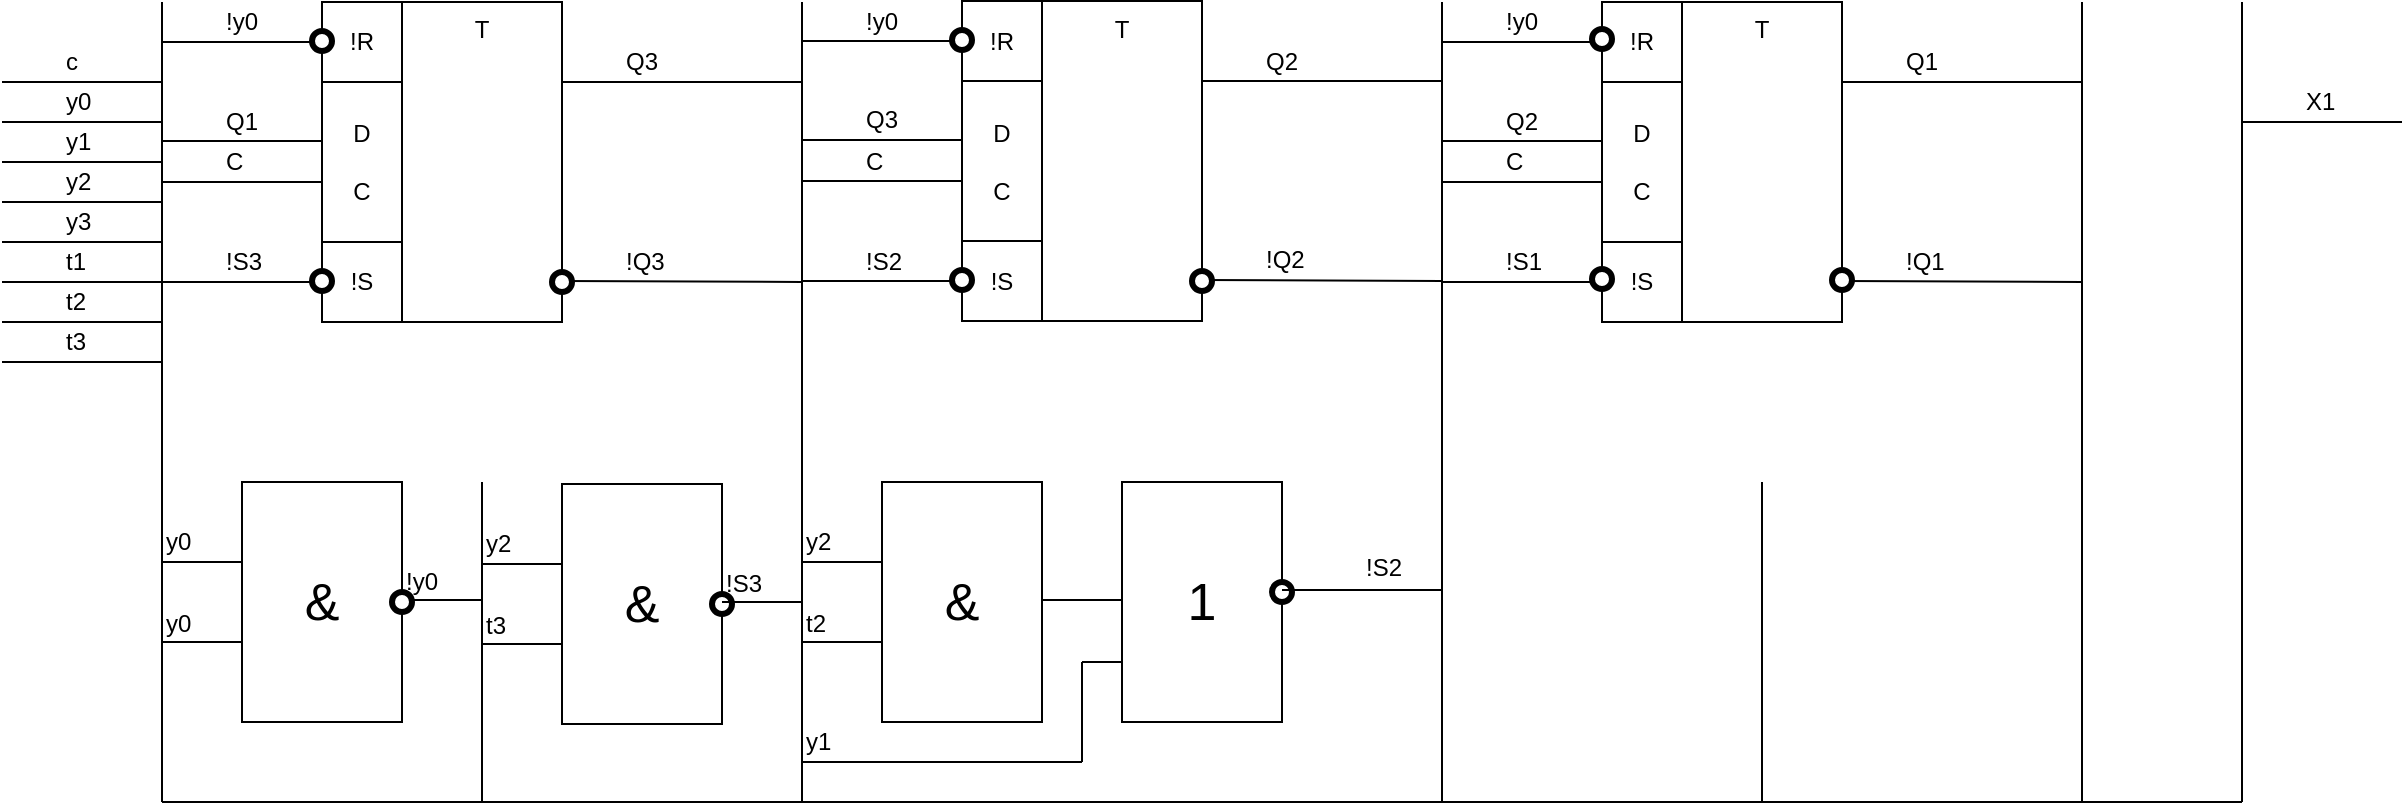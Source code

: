 <mxfile version="12.0.0" type="github" pages="1"><diagram name="Page-1" id="2a216829-ef6e-dabb-86c1-c78162f3ba2b"><mxGraphModel dx="1408" dy="780" grid="1" gridSize="10" guides="1" tooltips="1" connect="1" arrows="1" fold="1" page="1" pageScale="1" pageWidth="850" pageHeight="1100" background="#ffffff" math="0" shadow="0"><root><mxCell id="0"/><mxCell id="1" parent="0"/><mxCell id="18ak5usq0MqdyDjZxHy--1" value="" style="endArrow=none;html=1;" parent="1" edge="1"><mxGeometry width="50" height="50" relative="1" as="geometry"><mxPoint x="80" y="760" as="sourcePoint"/><mxPoint x="80" y="360" as="targetPoint"/></mxGeometry></mxCell><mxCell id="18ak5usq0MqdyDjZxHy--2" value="" style="endArrow=none;html=1;" parent="1" edge="1"><mxGeometry width="50" height="50" relative="1" as="geometry"><mxPoint x="80" y="760" as="sourcePoint"/><mxPoint x="1120" y="760" as="targetPoint"/></mxGeometry></mxCell><mxCell id="18ak5usq0MqdyDjZxHy--3" value="" style="endArrow=none;html=1;" parent="1" edge="1"><mxGeometry width="50" height="50" relative="1" as="geometry"><mxPoint x="1120" y="760" as="sourcePoint"/><mxPoint x="1120" y="360" as="targetPoint"/></mxGeometry></mxCell><mxCell id="18ak5usq0MqdyDjZxHy--4" value="" style="endArrow=none;html=1;" parent="1" edge="1"><mxGeometry width="50" height="50" relative="1" as="geometry"><mxPoint x="240" y="760" as="sourcePoint"/><mxPoint x="240" y="600" as="targetPoint"/></mxGeometry></mxCell><mxCell id="18ak5usq0MqdyDjZxHy--5" value="" style="endArrow=none;html=1;" parent="1" edge="1"><mxGeometry width="50" height="50" relative="1" as="geometry"><mxPoint x="400" y="760" as="sourcePoint"/><mxPoint x="400" y="360" as="targetPoint"/></mxGeometry></mxCell><mxCell id="18ak5usq0MqdyDjZxHy--7" value="" style="endArrow=none;html=1;" parent="1" edge="1"><mxGeometry width="50" height="50" relative="1" as="geometry"><mxPoint x="720" y="760" as="sourcePoint"/><mxPoint x="720" y="360" as="targetPoint"/></mxGeometry></mxCell><mxCell id="18ak5usq0MqdyDjZxHy--8" value="" style="endArrow=none;html=1;" parent="1" edge="1"><mxGeometry width="50" height="50" relative="1" as="geometry"><mxPoint x="880" y="760" as="sourcePoint"/><mxPoint x="880" y="600" as="targetPoint"/></mxGeometry></mxCell><mxCell id="18ak5usq0MqdyDjZxHy--9" value="" style="endArrow=none;html=1;" parent="1" edge="1"><mxGeometry width="50" height="50" relative="1" as="geometry"><mxPoint x="1040" y="760" as="sourcePoint"/><mxPoint x="1040" y="360" as="targetPoint"/></mxGeometry></mxCell><mxCell id="18ak5usq0MqdyDjZxHy--10" value="" style="endArrow=none;html=1;" parent="1" edge="1"><mxGeometry width="50" height="50" relative="1" as="geometry"><mxPoint y="400" as="sourcePoint"/><mxPoint x="80" y="400" as="targetPoint"/></mxGeometry></mxCell><mxCell id="18ak5usq0MqdyDjZxHy--16" value="c" style="text;html=1;resizable=0;points=[];autosize=1;align=left;verticalAlign=top;spacingTop=-4;" parent="1" vertex="1"><mxGeometry x="30" y="380" width="20" height="20" as="geometry"/></mxCell><mxCell id="18ak5usq0MqdyDjZxHy--25" value="y0" style="text;html=1;resizable=0;points=[];autosize=1;align=left;verticalAlign=top;spacingTop=-4;" parent="1" vertex="1"><mxGeometry x="30" y="400" width="30" height="20" as="geometry"/></mxCell><mxCell id="18ak5usq0MqdyDjZxHy--26" value="" style="endArrow=none;html=1;" parent="1" edge="1"><mxGeometry width="50" height="50" relative="1" as="geometry"><mxPoint y="420" as="sourcePoint"/><mxPoint x="80" y="420" as="targetPoint"/></mxGeometry></mxCell><mxCell id="18ak5usq0MqdyDjZxHy--27" value="y1" style="text;html=1;resizable=0;points=[];autosize=1;align=left;verticalAlign=top;spacingTop=-4;" parent="1" vertex="1"><mxGeometry x="30" y="420" width="30" height="20" as="geometry"/></mxCell><mxCell id="18ak5usq0MqdyDjZxHy--28" value="" style="endArrow=none;html=1;" parent="1" edge="1"><mxGeometry width="50" height="50" relative="1" as="geometry"><mxPoint y="440" as="sourcePoint"/><mxPoint x="80" y="440" as="targetPoint"/></mxGeometry></mxCell><mxCell id="18ak5usq0MqdyDjZxHy--29" value="y2" style="text;html=1;resizable=0;points=[];autosize=1;align=left;verticalAlign=top;spacingTop=-4;" parent="1" vertex="1"><mxGeometry x="30" y="440" width="30" height="20" as="geometry"/></mxCell><mxCell id="18ak5usq0MqdyDjZxHy--30" value="" style="endArrow=none;html=1;" parent="1" edge="1"><mxGeometry width="50" height="50" relative="1" as="geometry"><mxPoint y="460" as="sourcePoint"/><mxPoint x="80" y="460" as="targetPoint"/></mxGeometry></mxCell><mxCell id="18ak5usq0MqdyDjZxHy--31" value="y3" style="text;html=1;resizable=0;points=[];autosize=1;align=left;verticalAlign=top;spacingTop=-4;" parent="1" vertex="1"><mxGeometry x="30" y="460" width="30" height="20" as="geometry"/></mxCell><mxCell id="18ak5usq0MqdyDjZxHy--32" value="" style="endArrow=none;html=1;" parent="1" edge="1"><mxGeometry width="50" height="50" relative="1" as="geometry"><mxPoint y="480" as="sourcePoint"/><mxPoint x="80" y="480" as="targetPoint"/></mxGeometry></mxCell><mxCell id="18ak5usq0MqdyDjZxHy--33" value="t1" style="text;html=1;resizable=0;points=[];autosize=1;align=left;verticalAlign=top;spacingTop=-4;" parent="1" vertex="1"><mxGeometry x="30" y="480" width="30" height="20" as="geometry"/></mxCell><mxCell id="18ak5usq0MqdyDjZxHy--34" value="" style="endArrow=none;html=1;" parent="1" edge="1"><mxGeometry width="50" height="50" relative="1" as="geometry"><mxPoint y="500" as="sourcePoint"/><mxPoint x="80" y="500" as="targetPoint"/></mxGeometry></mxCell><mxCell id="18ak5usq0MqdyDjZxHy--35" value="t2" style="text;html=1;resizable=0;points=[];autosize=1;align=left;verticalAlign=top;spacingTop=-4;" parent="1" vertex="1"><mxGeometry x="30" y="500" width="30" height="20" as="geometry"/></mxCell><mxCell id="18ak5usq0MqdyDjZxHy--36" value="" style="endArrow=none;html=1;" parent="1" edge="1"><mxGeometry width="50" height="50" relative="1" as="geometry"><mxPoint y="520" as="sourcePoint"/><mxPoint x="80" y="520" as="targetPoint"/></mxGeometry></mxCell><mxCell id="18ak5usq0MqdyDjZxHy--37" value="t3" style="text;html=1;resizable=0;points=[];autosize=1;align=left;verticalAlign=top;spacingTop=-4;" parent="1" vertex="1"><mxGeometry x="30" y="520" width="30" height="20" as="geometry"/></mxCell><mxCell id="18ak5usq0MqdyDjZxHy--38" value="" style="endArrow=none;html=1;" parent="1" edge="1"><mxGeometry width="50" height="50" relative="1" as="geometry"><mxPoint y="540" as="sourcePoint"/><mxPoint x="80" y="540" as="targetPoint"/></mxGeometry></mxCell><mxCell id="18ak5usq0MqdyDjZxHy--39" value="X1" style="text;html=1;resizable=0;points=[];autosize=1;align=left;verticalAlign=top;spacingTop=-4;" parent="1" vertex="1"><mxGeometry x="1150" y="400" width="30" height="20" as="geometry"/></mxCell><mxCell id="18ak5usq0MqdyDjZxHy--40" value="" style="endArrow=none;html=1;" parent="1" edge="1"><mxGeometry width="50" height="50" relative="1" as="geometry"><mxPoint x="1120" y="420" as="sourcePoint"/><mxPoint x="1200" y="420" as="targetPoint"/></mxGeometry></mxCell><mxCell id="18ak5usq0MqdyDjZxHy--41" value="" style="rounded=0;whiteSpace=wrap;html=1;" parent="1" vertex="1"><mxGeometry x="160" y="360" width="120" height="160" as="geometry"/></mxCell><mxCell id="18ak5usq0MqdyDjZxHy--42" value="&lt;div&gt;&lt;span style=&quot;line-height: 60%&quot;&gt;T&lt;/span&gt;&lt;/div&gt;" style="rounded=0;whiteSpace=wrap;html=1;align=center;verticalAlign=top;" parent="1" vertex="1"><mxGeometry x="200" y="360" width="80" height="160" as="geometry"/></mxCell><mxCell id="18ak5usq0MqdyDjZxHy--43" value="!R" style="rounded=0;whiteSpace=wrap;html=1;" parent="1" vertex="1"><mxGeometry x="160" y="360" width="40" height="40" as="geometry"/></mxCell><mxCell id="18ak5usq0MqdyDjZxHy--44" value="!S" style="rounded=0;whiteSpace=wrap;html=1;" parent="1" vertex="1"><mxGeometry x="160" y="480" width="40" height="40" as="geometry"/></mxCell><mxCell id="18ak5usq0MqdyDjZxHy--45" value="D&lt;br&gt;&lt;br&gt;C" style="rounded=0;whiteSpace=wrap;html=1;" parent="1" vertex="1"><mxGeometry x="160" y="400" width="40" height="80" as="geometry"/></mxCell><mxCell id="18ak5usq0MqdyDjZxHy--46" value="!y0" style="text;html=1;resizable=0;points=[];autosize=1;align=left;verticalAlign=top;spacingTop=-4;" parent="1" vertex="1"><mxGeometry x="110" y="360" width="30" height="20" as="geometry"/></mxCell><mxCell id="18ak5usq0MqdyDjZxHy--47" value="" style="endArrow=none;html=1;" parent="1" edge="1"><mxGeometry width="50" height="50" relative="1" as="geometry"><mxPoint x="80" y="380" as="sourcePoint"/><mxPoint x="160" y="380" as="targetPoint"/></mxGeometry></mxCell><mxCell id="18ak5usq0MqdyDjZxHy--48" value="Q1" style="text;html=1;resizable=0;points=[];autosize=1;align=left;verticalAlign=top;spacingTop=-4;" parent="1" vertex="1"><mxGeometry x="110" y="409.5" width="30" height="20" as="geometry"/></mxCell><mxCell id="18ak5usq0MqdyDjZxHy--49" value="" style="endArrow=none;html=1;" parent="1" edge="1"><mxGeometry width="50" height="50" relative="1" as="geometry"><mxPoint x="80" y="429.5" as="sourcePoint"/><mxPoint x="160" y="429.5" as="targetPoint"/></mxGeometry></mxCell><mxCell id="18ak5usq0MqdyDjZxHy--50" value="C" style="text;html=1;resizable=0;points=[];autosize=1;align=left;verticalAlign=top;spacingTop=-4;" parent="1" vertex="1"><mxGeometry x="110" y="430" width="20" height="20" as="geometry"/></mxCell><mxCell id="18ak5usq0MqdyDjZxHy--51" value="" style="endArrow=none;html=1;" parent="1" edge="1"><mxGeometry width="50" height="50" relative="1" as="geometry"><mxPoint x="80" y="450" as="sourcePoint"/><mxPoint x="160" y="450" as="targetPoint"/></mxGeometry></mxCell><mxCell id="18ak5usq0MqdyDjZxHy--52" value="!S3" style="text;html=1;resizable=0;points=[];autosize=1;align=left;verticalAlign=top;spacingTop=-4;" parent="1" vertex="1"><mxGeometry x="110" y="480" width="30" height="20" as="geometry"/></mxCell><mxCell id="18ak5usq0MqdyDjZxHy--53" value="" style="endArrow=none;html=1;" parent="1" edge="1"><mxGeometry width="50" height="50" relative="1" as="geometry"><mxPoint x="80" y="500" as="sourcePoint"/><mxPoint x="160" y="500" as="targetPoint"/></mxGeometry></mxCell><mxCell id="18ak5usq0MqdyDjZxHy--54" value="Q3" style="text;html=1;resizable=0;points=[];autosize=1;align=left;verticalAlign=top;spacingTop=-4;" parent="1" vertex="1"><mxGeometry x="310" y="380" width="30" height="20" as="geometry"/></mxCell><mxCell id="18ak5usq0MqdyDjZxHy--55" value="" style="endArrow=none;html=1;" parent="1" edge="1"><mxGeometry width="50" height="50" relative="1" as="geometry"><mxPoint x="280" y="400" as="sourcePoint"/><mxPoint x="400" y="400" as="targetPoint"/></mxGeometry></mxCell><mxCell id="18ak5usq0MqdyDjZxHy--56" value="!Q3" style="text;html=1;resizable=0;points=[];autosize=1;align=left;verticalAlign=top;spacingTop=-4;" parent="1" vertex="1"><mxGeometry x="310" y="479.5" width="30" height="20" as="geometry"/></mxCell><mxCell id="18ak5usq0MqdyDjZxHy--57" value="" style="endArrow=none;html=1;" parent="1" edge="1"><mxGeometry width="50" height="50" relative="1" as="geometry"><mxPoint x="280" y="499.5" as="sourcePoint"/><mxPoint x="400" y="500" as="targetPoint"/></mxGeometry></mxCell><mxCell id="18ak5usq0MqdyDjZxHy--58" value="" style="rounded=0;whiteSpace=wrap;html=1;" parent="1" vertex="1"><mxGeometry x="480" y="359.5" width="120" height="160" as="geometry"/></mxCell><mxCell id="18ak5usq0MqdyDjZxHy--59" value="&lt;div&gt;&lt;span style=&quot;line-height: 60%&quot;&gt;T&lt;/span&gt;&lt;/div&gt;" style="rounded=0;whiteSpace=wrap;html=1;align=center;verticalAlign=top;" parent="1" vertex="1"><mxGeometry x="520" y="359.5" width="80" height="160" as="geometry"/></mxCell><mxCell id="18ak5usq0MqdyDjZxHy--60" value="!R" style="rounded=0;whiteSpace=wrap;html=1;" parent="1" vertex="1"><mxGeometry x="480" y="359.5" width="40" height="40" as="geometry"/></mxCell><mxCell id="18ak5usq0MqdyDjZxHy--61" value="!S" style="rounded=0;whiteSpace=wrap;html=1;" parent="1" vertex="1"><mxGeometry x="480" y="479.5" width="40" height="40" as="geometry"/></mxCell><mxCell id="18ak5usq0MqdyDjZxHy--62" value="D&lt;br&gt;&lt;br&gt;C" style="rounded=0;whiteSpace=wrap;html=1;" parent="1" vertex="1"><mxGeometry x="480" y="399.5" width="40" height="80" as="geometry"/></mxCell><mxCell id="18ak5usq0MqdyDjZxHy--63" value="!y0" style="text;html=1;resizable=0;points=[];autosize=1;align=left;verticalAlign=top;spacingTop=-4;" parent="1" vertex="1"><mxGeometry x="430" y="359.5" width="30" height="20" as="geometry"/></mxCell><mxCell id="18ak5usq0MqdyDjZxHy--64" value="Q3" style="text;html=1;resizable=0;points=[];autosize=1;align=left;verticalAlign=top;spacingTop=-4;" parent="1" vertex="1"><mxGeometry x="430" y="409" width="30" height="20" as="geometry"/></mxCell><mxCell id="18ak5usq0MqdyDjZxHy--65" value="C" style="text;html=1;resizable=0;points=[];autosize=1;align=left;verticalAlign=top;spacingTop=-4;" parent="1" vertex="1"><mxGeometry x="430" y="429.5" width="20" height="20" as="geometry"/></mxCell><mxCell id="18ak5usq0MqdyDjZxHy--66" value="!S2" style="text;html=1;resizable=0;points=[];autosize=1;align=left;verticalAlign=top;spacingTop=-4;" parent="1" vertex="1"><mxGeometry x="430" y="479.5" width="30" height="20" as="geometry"/></mxCell><mxCell id="18ak5usq0MqdyDjZxHy--67" value="Q2" style="text;html=1;resizable=0;points=[];autosize=1;align=left;verticalAlign=top;spacingTop=-4;" parent="1" vertex="1"><mxGeometry x="630" y="379.5" width="30" height="20" as="geometry"/></mxCell><mxCell id="18ak5usq0MqdyDjZxHy--68" value="!Q2" style="text;html=1;resizable=0;points=[];autosize=1;align=left;verticalAlign=top;spacingTop=-4;" parent="1" vertex="1"><mxGeometry x="630" y="479" width="30" height="20" as="geometry"/></mxCell><mxCell id="18ak5usq0MqdyDjZxHy--69" value="" style="endArrow=none;html=1;" parent="1" edge="1"><mxGeometry width="50" height="50" relative="1" as="geometry"><mxPoint x="600" y="499" as="sourcePoint"/><mxPoint x="720" y="499.5" as="targetPoint"/></mxGeometry></mxCell><mxCell id="18ak5usq0MqdyDjZxHy--70" value="" style="endArrow=none;html=1;" parent="1" edge="1"><mxGeometry width="50" height="50" relative="1" as="geometry"><mxPoint x="600" y="399.5" as="sourcePoint"/><mxPoint x="720" y="399.5" as="targetPoint"/></mxGeometry></mxCell><mxCell id="18ak5usq0MqdyDjZxHy--71" value="" style="endArrow=none;html=1;" parent="1" edge="1"><mxGeometry width="50" height="50" relative="1" as="geometry"><mxPoint x="400" y="499.5" as="sourcePoint"/><mxPoint x="480" y="499.5" as="targetPoint"/></mxGeometry></mxCell><mxCell id="18ak5usq0MqdyDjZxHy--72" value="" style="endArrow=none;html=1;" parent="1" edge="1"><mxGeometry width="50" height="50" relative="1" as="geometry"><mxPoint x="400" y="449.5" as="sourcePoint"/><mxPoint x="480" y="449.5" as="targetPoint"/></mxGeometry></mxCell><mxCell id="18ak5usq0MqdyDjZxHy--73" value="" style="endArrow=none;html=1;" parent="1" edge="1"><mxGeometry width="50" height="50" relative="1" as="geometry"><mxPoint x="400" y="429" as="sourcePoint"/><mxPoint x="480" y="429" as="targetPoint"/></mxGeometry></mxCell><mxCell id="18ak5usq0MqdyDjZxHy--74" value="" style="endArrow=none;html=1;" parent="1" edge="1"><mxGeometry width="50" height="50" relative="1" as="geometry"><mxPoint x="400" y="379.5" as="sourcePoint"/><mxPoint x="480" y="379.5" as="targetPoint"/></mxGeometry></mxCell><mxCell id="18ak5usq0MqdyDjZxHy--75" value="" style="rounded=0;whiteSpace=wrap;html=1;" parent="1" vertex="1"><mxGeometry x="800" y="360" width="120" height="160" as="geometry"/></mxCell><mxCell id="18ak5usq0MqdyDjZxHy--76" value="&lt;div&gt;&lt;span style=&quot;line-height: 60%&quot;&gt;T&lt;/span&gt;&lt;/div&gt;" style="rounded=0;whiteSpace=wrap;html=1;align=center;verticalAlign=top;" parent="1" vertex="1"><mxGeometry x="840" y="360" width="80" height="160" as="geometry"/></mxCell><mxCell id="18ak5usq0MqdyDjZxHy--77" value="!R" style="rounded=0;whiteSpace=wrap;html=1;" parent="1" vertex="1"><mxGeometry x="800" y="360" width="40" height="40" as="geometry"/></mxCell><mxCell id="18ak5usq0MqdyDjZxHy--78" value="!S" style="rounded=0;whiteSpace=wrap;html=1;" parent="1" vertex="1"><mxGeometry x="800" y="480" width="40" height="40" as="geometry"/></mxCell><mxCell id="18ak5usq0MqdyDjZxHy--79" value="D&lt;br&gt;&lt;br&gt;C" style="rounded=0;whiteSpace=wrap;html=1;" parent="1" vertex="1"><mxGeometry x="800" y="400" width="40" height="80" as="geometry"/></mxCell><mxCell id="18ak5usq0MqdyDjZxHy--80" value="!y0" style="text;html=1;resizable=0;points=[];autosize=1;align=left;verticalAlign=top;spacingTop=-4;" parent="1" vertex="1"><mxGeometry x="750" y="360" width="30" height="20" as="geometry"/></mxCell><mxCell id="18ak5usq0MqdyDjZxHy--81" value="Q2" style="text;html=1;resizable=0;points=[];autosize=1;align=left;verticalAlign=top;spacingTop=-4;" parent="1" vertex="1"><mxGeometry x="750" y="409.5" width="30" height="20" as="geometry"/></mxCell><mxCell id="18ak5usq0MqdyDjZxHy--82" value="C" style="text;html=1;resizable=0;points=[];autosize=1;align=left;verticalAlign=top;spacingTop=-4;" parent="1" vertex="1"><mxGeometry x="750" y="430" width="20" height="20" as="geometry"/></mxCell><mxCell id="18ak5usq0MqdyDjZxHy--83" value="!S1" style="text;html=1;resizable=0;points=[];autosize=1;align=left;verticalAlign=top;spacingTop=-4;" parent="1" vertex="1"><mxGeometry x="750" y="480" width="30" height="20" as="geometry"/></mxCell><mxCell id="18ak5usq0MqdyDjZxHy--84" value="Q1" style="text;html=1;resizable=0;points=[];autosize=1;align=left;verticalAlign=top;spacingTop=-4;" parent="1" vertex="1"><mxGeometry x="950" y="380" width="30" height="20" as="geometry"/></mxCell><mxCell id="18ak5usq0MqdyDjZxHy--85" value="!Q1" style="text;html=1;resizable=0;points=[];autosize=1;align=left;verticalAlign=top;spacingTop=-4;" parent="1" vertex="1"><mxGeometry x="950" y="479.5" width="30" height="20" as="geometry"/></mxCell><mxCell id="18ak5usq0MqdyDjZxHy--86" value="" style="endArrow=none;html=1;" parent="1" edge="1"><mxGeometry width="50" height="50" relative="1" as="geometry"><mxPoint x="920" y="499.5" as="sourcePoint"/><mxPoint x="1040" y="500" as="targetPoint"/></mxGeometry></mxCell><mxCell id="18ak5usq0MqdyDjZxHy--87" value="" style="endArrow=none;html=1;" parent="1" edge="1"><mxGeometry width="50" height="50" relative="1" as="geometry"><mxPoint x="920" y="400" as="sourcePoint"/><mxPoint x="1040" y="400" as="targetPoint"/></mxGeometry></mxCell><mxCell id="18ak5usq0MqdyDjZxHy--88" value="" style="endArrow=none;html=1;" parent="1" edge="1"><mxGeometry width="50" height="50" relative="1" as="geometry"><mxPoint x="720" y="500" as="sourcePoint"/><mxPoint x="800" y="500" as="targetPoint"/></mxGeometry></mxCell><mxCell id="18ak5usq0MqdyDjZxHy--89" value="" style="endArrow=none;html=1;" parent="1" edge="1"><mxGeometry width="50" height="50" relative="1" as="geometry"><mxPoint x="720" y="450" as="sourcePoint"/><mxPoint x="800" y="450" as="targetPoint"/></mxGeometry></mxCell><mxCell id="18ak5usq0MqdyDjZxHy--90" value="" style="endArrow=none;html=1;" parent="1" edge="1"><mxGeometry width="50" height="50" relative="1" as="geometry"><mxPoint x="720" y="429.5" as="sourcePoint"/><mxPoint x="800" y="429.5" as="targetPoint"/></mxGeometry></mxCell><mxCell id="18ak5usq0MqdyDjZxHy--91" value="" style="endArrow=none;html=1;" parent="1" edge="1"><mxGeometry width="50" height="50" relative="1" as="geometry"><mxPoint x="720" y="380" as="sourcePoint"/><mxPoint x="800" y="380" as="targetPoint"/></mxGeometry></mxCell><mxCell id="tPRsiFmyDKU2fb7vzfHu-1" value="" style="endArrow=none;html=1;" edge="1" parent="1"><mxGeometry width="50" height="50" relative="1" as="geometry"><mxPoint x="80" y="640" as="sourcePoint"/><mxPoint x="120" y="640" as="targetPoint"/></mxGeometry></mxCell><mxCell id="tPRsiFmyDKU2fb7vzfHu-2" value="" style="endArrow=none;html=1;" edge="1" parent="1"><mxGeometry width="50" height="50" relative="1" as="geometry"><mxPoint x="80" y="680" as="sourcePoint"/><mxPoint x="120" y="680" as="targetPoint"/></mxGeometry></mxCell><mxCell id="tPRsiFmyDKU2fb7vzfHu-3" value="y0" style="text;html=1;resizable=0;points=[];autosize=1;align=left;verticalAlign=top;spacingTop=-4;" vertex="1" parent="1"><mxGeometry x="80" y="620" width="30" height="20" as="geometry"/></mxCell><mxCell id="tPRsiFmyDKU2fb7vzfHu-4" value="y0" style="text;html=1;resizable=0;points=[];autosize=1;align=left;verticalAlign=top;spacingTop=-4;" vertex="1" parent="1"><mxGeometry x="80" y="661" width="30" height="20" as="geometry"/></mxCell><mxCell id="tPRsiFmyDKU2fb7vzfHu-5" value="&lt;font style=&quot;font-size: 26px&quot;&gt;&amp;amp;&lt;/font&gt;" style="rounded=0;whiteSpace=wrap;html=1;" vertex="1" parent="1"><mxGeometry x="120" y="600" width="80" height="120" as="geometry"/></mxCell><mxCell id="tPRsiFmyDKU2fb7vzfHu-6" value="!y0" style="text;html=1;resizable=0;points=[];autosize=1;align=left;verticalAlign=top;spacingTop=-4;" vertex="1" parent="1"><mxGeometry x="200" y="640" width="30" height="20" as="geometry"/></mxCell><mxCell id="tPRsiFmyDKU2fb7vzfHu-7" value="" style="endArrow=none;html=1;" edge="1" parent="1"><mxGeometry width="50" height="50" relative="1" as="geometry"><mxPoint x="200.0" y="659" as="sourcePoint"/><mxPoint x="240" y="659" as="targetPoint"/></mxGeometry></mxCell><mxCell id="tPRsiFmyDKU2fb7vzfHu-9" value="" style="shape=mxgraph.bpmn.shape;html=1;verticalLabelPosition=bottom;labelBackgroundColor=#ffffff;verticalAlign=top;align=center;perimeter=ellipsePerimeter;outlineConnect=0;outline=end;symbol=general;" vertex="1" parent="1"><mxGeometry x="155" y="374.5" width="10" height="10" as="geometry"/></mxCell><mxCell id="tPRsiFmyDKU2fb7vzfHu-10" value="" style="shape=mxgraph.bpmn.shape;html=1;verticalLabelPosition=bottom;labelBackgroundColor=#ffffff;verticalAlign=top;align=center;perimeter=ellipsePerimeter;outlineConnect=0;outline=end;symbol=general;" vertex="1" parent="1"><mxGeometry x="155" y="494.5" width="10" height="10" as="geometry"/></mxCell><mxCell id="tPRsiFmyDKU2fb7vzfHu-11" value="" style="shape=mxgraph.bpmn.shape;html=1;verticalLabelPosition=bottom;labelBackgroundColor=#ffffff;verticalAlign=top;align=center;perimeter=ellipsePerimeter;outlineConnect=0;outline=end;symbol=general;" vertex="1" parent="1"><mxGeometry x="275" y="495" width="10" height="10" as="geometry"/></mxCell><mxCell id="tPRsiFmyDKU2fb7vzfHu-12" value="" style="shape=mxgraph.bpmn.shape;html=1;verticalLabelPosition=bottom;labelBackgroundColor=#ffffff;verticalAlign=top;align=center;perimeter=ellipsePerimeter;outlineConnect=0;outline=end;symbol=general;" vertex="1" parent="1"><mxGeometry x="475" y="374" width="10" height="10" as="geometry"/></mxCell><mxCell id="tPRsiFmyDKU2fb7vzfHu-13" value="" style="shape=mxgraph.bpmn.shape;html=1;verticalLabelPosition=bottom;labelBackgroundColor=#ffffff;verticalAlign=top;align=center;perimeter=ellipsePerimeter;outlineConnect=0;outline=end;symbol=general;" vertex="1" parent="1"><mxGeometry x="475" y="494" width="10" height="10" as="geometry"/></mxCell><mxCell id="tPRsiFmyDKU2fb7vzfHu-14" value="" style="shape=mxgraph.bpmn.shape;html=1;verticalLabelPosition=bottom;labelBackgroundColor=#ffffff;verticalAlign=top;align=center;perimeter=ellipsePerimeter;outlineConnect=0;outline=end;symbol=general;" vertex="1" parent="1"><mxGeometry x="595" y="494.5" width="10" height="10" as="geometry"/></mxCell><mxCell id="tPRsiFmyDKU2fb7vzfHu-15" value="" style="shape=mxgraph.bpmn.shape;html=1;verticalLabelPosition=bottom;labelBackgroundColor=#ffffff;verticalAlign=top;align=center;perimeter=ellipsePerimeter;outlineConnect=0;outline=end;symbol=general;" vertex="1" parent="1"><mxGeometry x="795" y="373.5" width="10" height="10" as="geometry"/></mxCell><mxCell id="tPRsiFmyDKU2fb7vzfHu-16" value="" style="shape=mxgraph.bpmn.shape;html=1;verticalLabelPosition=bottom;labelBackgroundColor=#ffffff;verticalAlign=top;align=center;perimeter=ellipsePerimeter;outlineConnect=0;outline=end;symbol=general;" vertex="1" parent="1"><mxGeometry x="795" y="493.5" width="10" height="10" as="geometry"/></mxCell><mxCell id="tPRsiFmyDKU2fb7vzfHu-17" value="" style="shape=mxgraph.bpmn.shape;html=1;verticalLabelPosition=bottom;labelBackgroundColor=#ffffff;verticalAlign=top;align=center;perimeter=ellipsePerimeter;outlineConnect=0;outline=end;symbol=general;" vertex="1" parent="1"><mxGeometry x="915" y="494" width="10" height="10" as="geometry"/></mxCell><mxCell id="tPRsiFmyDKU2fb7vzfHu-18" value="" style="shape=mxgraph.bpmn.shape;html=1;verticalLabelPosition=bottom;labelBackgroundColor=#ffffff;verticalAlign=top;align=center;perimeter=ellipsePerimeter;outlineConnect=0;outline=end;symbol=general;" vertex="1" parent="1"><mxGeometry x="195" y="655" width="10" height="10" as="geometry"/></mxCell><mxCell id="tPRsiFmyDKU2fb7vzfHu-19" value="&lt;font style=&quot;font-size: 26px&quot;&gt;&amp;amp;&lt;/font&gt;" style="rounded=0;whiteSpace=wrap;html=1;" vertex="1" parent="1"><mxGeometry x="280" y="601" width="80" height="120" as="geometry"/></mxCell><mxCell id="tPRsiFmyDKU2fb7vzfHu-20" value="!S3" style="text;html=1;resizable=0;points=[];autosize=1;align=left;verticalAlign=top;spacingTop=-4;" vertex="1" parent="1"><mxGeometry x="360" y="641" width="30" height="20" as="geometry"/></mxCell><mxCell id="tPRsiFmyDKU2fb7vzfHu-21" value="" style="shape=mxgraph.bpmn.shape;html=1;verticalLabelPosition=bottom;labelBackgroundColor=#ffffff;verticalAlign=top;align=center;perimeter=ellipsePerimeter;outlineConnect=0;outline=end;symbol=general;" vertex="1" parent="1"><mxGeometry x="355" y="656" width="10" height="10" as="geometry"/></mxCell><mxCell id="tPRsiFmyDKU2fb7vzfHu-22" value="y2" style="text;html=1;resizable=0;points=[];autosize=1;align=left;verticalAlign=top;spacingTop=-4;" vertex="1" parent="1"><mxGeometry x="240" y="621" width="30" height="20" as="geometry"/></mxCell><mxCell id="tPRsiFmyDKU2fb7vzfHu-23" value="" style="endArrow=none;html=1;" edge="1" parent="1"><mxGeometry width="50" height="50" relative="1" as="geometry"><mxPoint x="240" y="641" as="sourcePoint"/><mxPoint x="280" y="641" as="targetPoint"/></mxGeometry></mxCell><mxCell id="tPRsiFmyDKU2fb7vzfHu-24" value="t3" style="text;html=1;resizable=0;points=[];autosize=1;align=left;verticalAlign=top;spacingTop=-4;" vertex="1" parent="1"><mxGeometry x="240" y="662" width="30" height="20" as="geometry"/></mxCell><mxCell id="tPRsiFmyDKU2fb7vzfHu-25" value="" style="endArrow=none;html=1;" edge="1" parent="1"><mxGeometry width="50" height="50" relative="1" as="geometry"><mxPoint x="240" y="681" as="sourcePoint"/><mxPoint x="280" y="681" as="targetPoint"/></mxGeometry></mxCell><mxCell id="tPRsiFmyDKU2fb7vzfHu-26" value="" style="endArrow=none;html=1;" edge="1" parent="1"><mxGeometry width="50" height="50" relative="1" as="geometry"><mxPoint x="360" y="660" as="sourcePoint"/><mxPoint x="400" y="660" as="targetPoint"/></mxGeometry></mxCell><mxCell id="tPRsiFmyDKU2fb7vzfHu-27" value="&lt;font style=&quot;font-size: 26px&quot;&gt;&amp;amp;&lt;/font&gt;" style="rounded=0;whiteSpace=wrap;html=1;" vertex="1" parent="1"><mxGeometry x="440" y="600" width="80" height="120" as="geometry"/></mxCell><mxCell id="tPRsiFmyDKU2fb7vzfHu-30" value="y2" style="text;html=1;resizable=0;points=[];autosize=1;align=left;verticalAlign=top;spacingTop=-4;" vertex="1" parent="1"><mxGeometry x="400" y="620" width="30" height="20" as="geometry"/></mxCell><mxCell id="tPRsiFmyDKU2fb7vzfHu-31" value="" style="endArrow=none;html=1;" edge="1" parent="1"><mxGeometry width="50" height="50" relative="1" as="geometry"><mxPoint x="400" y="640" as="sourcePoint"/><mxPoint x="440" y="640" as="targetPoint"/></mxGeometry></mxCell><mxCell id="tPRsiFmyDKU2fb7vzfHu-32" value="t2" style="text;html=1;resizable=0;points=[];autosize=1;align=left;verticalAlign=top;spacingTop=-4;" vertex="1" parent="1"><mxGeometry x="400" y="661" width="30" height="20" as="geometry"/></mxCell><mxCell id="tPRsiFmyDKU2fb7vzfHu-33" value="" style="endArrow=none;html=1;" edge="1" parent="1"><mxGeometry width="50" height="50" relative="1" as="geometry"><mxPoint x="400" y="680" as="sourcePoint"/><mxPoint x="440" y="680" as="targetPoint"/></mxGeometry></mxCell><mxCell id="tPRsiFmyDKU2fb7vzfHu-34" value="" style="endArrow=none;html=1;" edge="1" parent="1"><mxGeometry width="50" height="50" relative="1" as="geometry"><mxPoint x="520" y="659" as="sourcePoint"/><mxPoint x="560" y="659" as="targetPoint"/></mxGeometry></mxCell><mxCell id="tPRsiFmyDKU2fb7vzfHu-35" value="&lt;font style=&quot;font-size: 26px&quot;&gt;1&lt;/font&gt;" style="rounded=0;whiteSpace=wrap;html=1;" vertex="1" parent="1"><mxGeometry x="560" y="600" width="80" height="120" as="geometry"/></mxCell><mxCell id="tPRsiFmyDKU2fb7vzfHu-36" value="" style="endArrow=none;html=1;" edge="1" parent="1"><mxGeometry width="50" height="50" relative="1" as="geometry"><mxPoint x="400" y="740" as="sourcePoint"/><mxPoint x="540" y="740" as="targetPoint"/></mxGeometry></mxCell><mxCell id="tPRsiFmyDKU2fb7vzfHu-37" value="" style="endArrow=none;html=1;" edge="1" parent="1"><mxGeometry width="50" height="50" relative="1" as="geometry"><mxPoint x="540" y="740" as="sourcePoint"/><mxPoint x="540" y="690" as="targetPoint"/></mxGeometry></mxCell><mxCell id="tPRsiFmyDKU2fb7vzfHu-38" value="" style="endArrow=none;html=1;" edge="1" parent="1"><mxGeometry width="50" height="50" relative="1" as="geometry"><mxPoint x="540" y="690" as="sourcePoint"/><mxPoint x="560" y="690" as="targetPoint"/></mxGeometry></mxCell><mxCell id="tPRsiFmyDKU2fb7vzfHu-39" value="y1" style="text;html=1;resizable=0;points=[];autosize=1;align=left;verticalAlign=top;spacingTop=-4;" vertex="1" parent="1"><mxGeometry x="400" y="720" width="30" height="20" as="geometry"/></mxCell><mxCell id="tPRsiFmyDKU2fb7vzfHu-40" value="" style="shape=mxgraph.bpmn.shape;html=1;verticalLabelPosition=bottom;labelBackgroundColor=#ffffff;verticalAlign=top;align=center;perimeter=ellipsePerimeter;outlineConnect=0;outline=end;symbol=general;" vertex="1" parent="1"><mxGeometry x="635" y="650" width="10" height="10" as="geometry"/></mxCell><mxCell id="tPRsiFmyDKU2fb7vzfHu-41" value="" style="endArrow=none;html=1;" edge="1" parent="1"><mxGeometry width="50" height="50" relative="1" as="geometry"><mxPoint x="640" y="654" as="sourcePoint"/><mxPoint x="720" y="654" as="targetPoint"/></mxGeometry></mxCell><mxCell id="tPRsiFmyDKU2fb7vzfHu-42" value="!S2" style="text;html=1;resizable=0;points=[];autosize=1;align=left;verticalAlign=top;spacingTop=-4;" vertex="1" parent="1"><mxGeometry x="680" y="633" width="30" height="20" as="geometry"/></mxCell></root></mxGraphModel></diagram></mxfile>